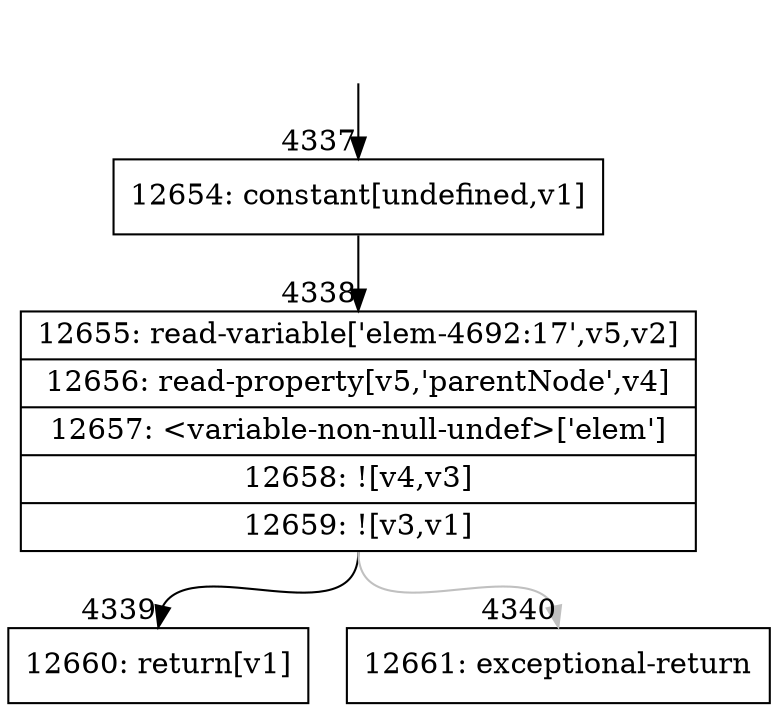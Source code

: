digraph {
rankdir="TD"
BB_entry284[shape=none,label=""];
BB_entry284 -> BB4337 [tailport=s, headport=n, headlabel="    4337"]
BB4337 [shape=record label="{12654: constant[undefined,v1]}" ] 
BB4337 -> BB4338 [tailport=s, headport=n, headlabel="      4338"]
BB4338 [shape=record label="{12655: read-variable['elem-4692:17',v5,v2]|12656: read-property[v5,'parentNode',v4]|12657: \<variable-non-null-undef\>['elem']|12658: ![v4,v3]|12659: ![v3,v1]}" ] 
BB4338 -> BB4339 [tailport=s, headport=n, headlabel="      4339"]
BB4338 -> BB4340 [tailport=s, headport=n, color=gray, headlabel="      4340"]
BB4339 [shape=record label="{12660: return[v1]}" ] 
BB4340 [shape=record label="{12661: exceptional-return}" ] 
}
